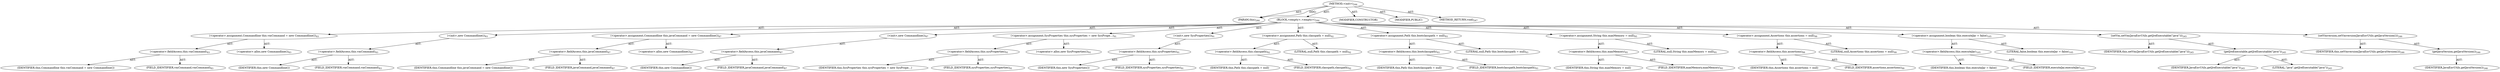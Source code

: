 digraph "&lt;init&gt;" {  
"111669149705" [label = <(METHOD,&lt;init&gt;)<SUB>244</SUB>> ]
"115964117005" [label = <(PARAM,this)<SUB>244</SUB>> ]
"25769803803" [label = <(BLOCK,&lt;empty&gt;,&lt;empty&gt;)<SUB>244</SUB>> ]
"30064771190" [label = <(&lt;operator&gt;.assignment,Commandline this.vmCommand = new Commandline())<SUB>83</SUB>> ]
"30064771191" [label = <(&lt;operator&gt;.fieldAccess,this.vmCommand)<SUB>83</SUB>> ]
"68719476853" [label = <(IDENTIFIER,this,Commandline this.vmCommand = new Commandline())> ]
"55834574863" [label = <(FIELD_IDENTIFIER,vmCommand,vmCommand)<SUB>83</SUB>> ]
"30064771192" [label = <(&lt;operator&gt;.alloc,new Commandline())<SUB>83</SUB>> ]
"30064771193" [label = <(&lt;init&gt;,new Commandline())<SUB>83</SUB>> ]
"30064771194" [label = <(&lt;operator&gt;.fieldAccess,this.vmCommand)<SUB>83</SUB>> ]
"68719476854" [label = <(IDENTIFIER,this,new Commandline())> ]
"55834574864" [label = <(FIELD_IDENTIFIER,vmCommand,vmCommand)<SUB>83</SUB>> ]
"30064771195" [label = <(&lt;operator&gt;.assignment,Commandline this.javaCommand = new Commandline())<SUB>87</SUB>> ]
"30064771196" [label = <(&lt;operator&gt;.fieldAccess,this.javaCommand)<SUB>87</SUB>> ]
"68719476855" [label = <(IDENTIFIER,this,Commandline this.javaCommand = new Commandline())> ]
"55834574865" [label = <(FIELD_IDENTIFIER,javaCommand,javaCommand)<SUB>87</SUB>> ]
"30064771197" [label = <(&lt;operator&gt;.alloc,new Commandline())<SUB>87</SUB>> ]
"30064771198" [label = <(&lt;init&gt;,new Commandline())<SUB>87</SUB>> ]
"30064771199" [label = <(&lt;operator&gt;.fieldAccess,this.javaCommand)<SUB>87</SUB>> ]
"68719476856" [label = <(IDENTIFIER,this,new Commandline())> ]
"55834574866" [label = <(FIELD_IDENTIFIER,javaCommand,javaCommand)<SUB>87</SUB>> ]
"30064771200" [label = <(&lt;operator&gt;.assignment,SysProperties this.sysProperties = new SysPrope...)<SUB>91</SUB>> ]
"30064771201" [label = <(&lt;operator&gt;.fieldAccess,this.sysProperties)<SUB>91</SUB>> ]
"68719476857" [label = <(IDENTIFIER,this,SysProperties this.sysProperties = new SysPrope...)> ]
"55834574867" [label = <(FIELD_IDENTIFIER,sysProperties,sysProperties)<SUB>91</SUB>> ]
"30064771202" [label = <(&lt;operator&gt;.alloc,new SysProperties())<SUB>91</SUB>> ]
"30064771203" [label = <(&lt;init&gt;,new SysProperties())<SUB>91</SUB>> ]
"30064771204" [label = <(&lt;operator&gt;.fieldAccess,this.sysProperties)<SUB>91</SUB>> ]
"68719476858" [label = <(IDENTIFIER,this,new SysProperties())> ]
"55834574868" [label = <(FIELD_IDENTIFIER,sysProperties,sysProperties)<SUB>91</SUB>> ]
"30064771205" [label = <(&lt;operator&gt;.assignment,Path this.classpath = null)<SUB>92</SUB>> ]
"30064771206" [label = <(&lt;operator&gt;.fieldAccess,this.classpath)<SUB>92</SUB>> ]
"68719476859" [label = <(IDENTIFIER,this,Path this.classpath = null)> ]
"55834574869" [label = <(FIELD_IDENTIFIER,classpath,classpath)<SUB>92</SUB>> ]
"90194313231" [label = <(LITERAL,null,Path this.classpath = null)<SUB>92</SUB>> ]
"30064771207" [label = <(&lt;operator&gt;.assignment,Path this.bootclasspath = null)<SUB>93</SUB>> ]
"30064771208" [label = <(&lt;operator&gt;.fieldAccess,this.bootclasspath)<SUB>93</SUB>> ]
"68719476860" [label = <(IDENTIFIER,this,Path this.bootclasspath = null)> ]
"55834574870" [label = <(FIELD_IDENTIFIER,bootclasspath,bootclasspath)<SUB>93</SUB>> ]
"90194313232" [label = <(LITERAL,null,Path this.bootclasspath = null)<SUB>93</SUB>> ]
"30064771209" [label = <(&lt;operator&gt;.assignment,String this.maxMemory = null)<SUB>95</SUB>> ]
"30064771210" [label = <(&lt;operator&gt;.fieldAccess,this.maxMemory)<SUB>95</SUB>> ]
"68719476861" [label = <(IDENTIFIER,this,String this.maxMemory = null)> ]
"55834574871" [label = <(FIELD_IDENTIFIER,maxMemory,maxMemory)<SUB>95</SUB>> ]
"90194313233" [label = <(LITERAL,null,String this.maxMemory = null)<SUB>95</SUB>> ]
"30064771211" [label = <(&lt;operator&gt;.assignment,Assertions this.assertions = null)<SUB>99</SUB>> ]
"30064771212" [label = <(&lt;operator&gt;.fieldAccess,this.assertions)<SUB>99</SUB>> ]
"68719476862" [label = <(IDENTIFIER,this,Assertions this.assertions = null)> ]
"55834574872" [label = <(FIELD_IDENTIFIER,assertions,assertions)<SUB>99</SUB>> ]
"90194313234" [label = <(LITERAL,null,Assertions this.assertions = null)<SUB>99</SUB>> ]
"30064771213" [label = <(&lt;operator&gt;.assignment,boolean this.executeJar = false)<SUB>105</SUB>> ]
"30064771214" [label = <(&lt;operator&gt;.fieldAccess,this.executeJar)<SUB>105</SUB>> ]
"68719476863" [label = <(IDENTIFIER,this,boolean this.executeJar = false)> ]
"55834574873" [label = <(FIELD_IDENTIFIER,executeJar,executeJar)<SUB>105</SUB>> ]
"90194313235" [label = <(LITERAL,false,boolean this.executeJar = false)<SUB>105</SUB>> ]
"30064771215" [label = <(setVm,setVm(JavaEnvUtils.getJreExecutable(&quot;java&quot;)))<SUB>245</SUB>> ]
"68719476758" [label = <(IDENTIFIER,this,setVm(JavaEnvUtils.getJreExecutable(&quot;java&quot;)))<SUB>245</SUB>> ]
"30064771216" [label = <(getJreExecutable,getJreExecutable(&quot;java&quot;))<SUB>245</SUB>> ]
"68719476864" [label = <(IDENTIFIER,JavaEnvUtils,getJreExecutable(&quot;java&quot;))<SUB>245</SUB>> ]
"90194313236" [label = <(LITERAL,&quot;java&quot;,getJreExecutable(&quot;java&quot;))<SUB>245</SUB>> ]
"30064771217" [label = <(setVmversion,setVmversion(JavaEnvUtils.getJavaVersion()))<SUB>246</SUB>> ]
"68719476759" [label = <(IDENTIFIER,this,setVmversion(JavaEnvUtils.getJavaVersion()))<SUB>246</SUB>> ]
"30064771218" [label = <(getJavaVersion,getJavaVersion())<SUB>246</SUB>> ]
"68719476865" [label = <(IDENTIFIER,JavaEnvUtils,getJavaVersion())<SUB>246</SUB>> ]
"133143986205" [label = <(MODIFIER,CONSTRUCTOR)> ]
"133143986206" [label = <(MODIFIER,PUBLIC)> ]
"128849018889" [label = <(METHOD_RETURN,void)<SUB>247</SUB>> ]
  "111669149705" -> "115964117005"  [ label = "AST: "] 
  "111669149705" -> "25769803803"  [ label = "AST: "] 
  "111669149705" -> "133143986205"  [ label = "AST: "] 
  "111669149705" -> "133143986206"  [ label = "AST: "] 
  "111669149705" -> "128849018889"  [ label = "AST: "] 
  "25769803803" -> "30064771190"  [ label = "AST: "] 
  "25769803803" -> "30064771193"  [ label = "AST: "] 
  "25769803803" -> "30064771195"  [ label = "AST: "] 
  "25769803803" -> "30064771198"  [ label = "AST: "] 
  "25769803803" -> "30064771200"  [ label = "AST: "] 
  "25769803803" -> "30064771203"  [ label = "AST: "] 
  "25769803803" -> "30064771205"  [ label = "AST: "] 
  "25769803803" -> "30064771207"  [ label = "AST: "] 
  "25769803803" -> "30064771209"  [ label = "AST: "] 
  "25769803803" -> "30064771211"  [ label = "AST: "] 
  "25769803803" -> "30064771213"  [ label = "AST: "] 
  "25769803803" -> "30064771215"  [ label = "AST: "] 
  "25769803803" -> "30064771217"  [ label = "AST: "] 
  "30064771190" -> "30064771191"  [ label = "AST: "] 
  "30064771190" -> "30064771192"  [ label = "AST: "] 
  "30064771191" -> "68719476853"  [ label = "AST: "] 
  "30064771191" -> "55834574863"  [ label = "AST: "] 
  "30064771193" -> "30064771194"  [ label = "AST: "] 
  "30064771194" -> "68719476854"  [ label = "AST: "] 
  "30064771194" -> "55834574864"  [ label = "AST: "] 
  "30064771195" -> "30064771196"  [ label = "AST: "] 
  "30064771195" -> "30064771197"  [ label = "AST: "] 
  "30064771196" -> "68719476855"  [ label = "AST: "] 
  "30064771196" -> "55834574865"  [ label = "AST: "] 
  "30064771198" -> "30064771199"  [ label = "AST: "] 
  "30064771199" -> "68719476856"  [ label = "AST: "] 
  "30064771199" -> "55834574866"  [ label = "AST: "] 
  "30064771200" -> "30064771201"  [ label = "AST: "] 
  "30064771200" -> "30064771202"  [ label = "AST: "] 
  "30064771201" -> "68719476857"  [ label = "AST: "] 
  "30064771201" -> "55834574867"  [ label = "AST: "] 
  "30064771203" -> "30064771204"  [ label = "AST: "] 
  "30064771204" -> "68719476858"  [ label = "AST: "] 
  "30064771204" -> "55834574868"  [ label = "AST: "] 
  "30064771205" -> "30064771206"  [ label = "AST: "] 
  "30064771205" -> "90194313231"  [ label = "AST: "] 
  "30064771206" -> "68719476859"  [ label = "AST: "] 
  "30064771206" -> "55834574869"  [ label = "AST: "] 
  "30064771207" -> "30064771208"  [ label = "AST: "] 
  "30064771207" -> "90194313232"  [ label = "AST: "] 
  "30064771208" -> "68719476860"  [ label = "AST: "] 
  "30064771208" -> "55834574870"  [ label = "AST: "] 
  "30064771209" -> "30064771210"  [ label = "AST: "] 
  "30064771209" -> "90194313233"  [ label = "AST: "] 
  "30064771210" -> "68719476861"  [ label = "AST: "] 
  "30064771210" -> "55834574871"  [ label = "AST: "] 
  "30064771211" -> "30064771212"  [ label = "AST: "] 
  "30064771211" -> "90194313234"  [ label = "AST: "] 
  "30064771212" -> "68719476862"  [ label = "AST: "] 
  "30064771212" -> "55834574872"  [ label = "AST: "] 
  "30064771213" -> "30064771214"  [ label = "AST: "] 
  "30064771213" -> "90194313235"  [ label = "AST: "] 
  "30064771214" -> "68719476863"  [ label = "AST: "] 
  "30064771214" -> "55834574873"  [ label = "AST: "] 
  "30064771215" -> "68719476758"  [ label = "AST: "] 
  "30064771215" -> "30064771216"  [ label = "AST: "] 
  "30064771216" -> "68719476864"  [ label = "AST: "] 
  "30064771216" -> "90194313236"  [ label = "AST: "] 
  "30064771217" -> "68719476759"  [ label = "AST: "] 
  "30064771217" -> "30064771218"  [ label = "AST: "] 
  "30064771218" -> "68719476865"  [ label = "AST: "] 
  "111669149705" -> "115964117005"  [ label = "DDG: "] 
}
